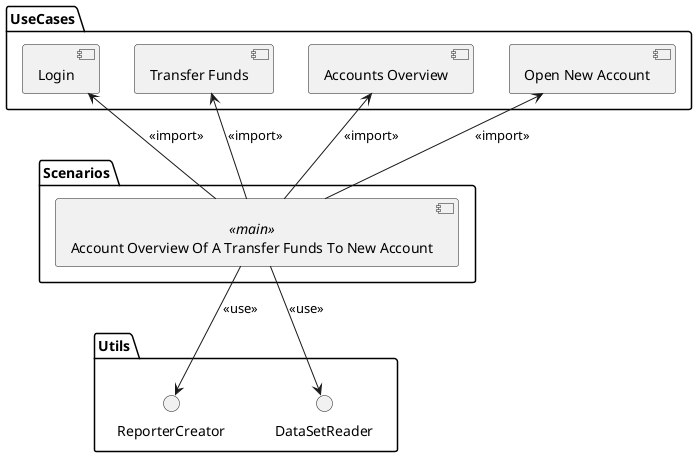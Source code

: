 @startuml ACCOUNT_OVERVIEW_OF_A_TRANSFER_TO_NEW_ACCOUNT_COMPONENTS
skinparam componentStyle uml2

package "Scenarios" {
    component "Account Overview Of A Transfer Funds To New Account" <<main>> as overview_of_a_transfer_to_account_scenario
}

package "UseCases" {
    component "Open New Account" as open_account_usecase
    component "Transfer Funds" as transfer_usecase
    component "Accounts Overview" as overview_to_account_usecase
    component "Login" as login
}

package "Utils" {
    interface "ReporterCreator" as reporter
    interface "DataSetReader" as dataset_reader
}

overview_of_a_transfer_to_account_scenario -up-> open_account_usecase: <<import>>
overview_of_a_transfer_to_account_scenario -up-> overview_to_account_usecase: <<import>>
overview_of_a_transfer_to_account_scenario -up-> transfer_usecase: <<import>>
overview_of_a_transfer_to_account_scenario -up-> login: <<import>>
overview_of_a_transfer_to_account_scenario -down-> reporter: <<use>>
overview_of_a_transfer_to_account_scenario -down-> dataset_reader: <<use>>
@enduml